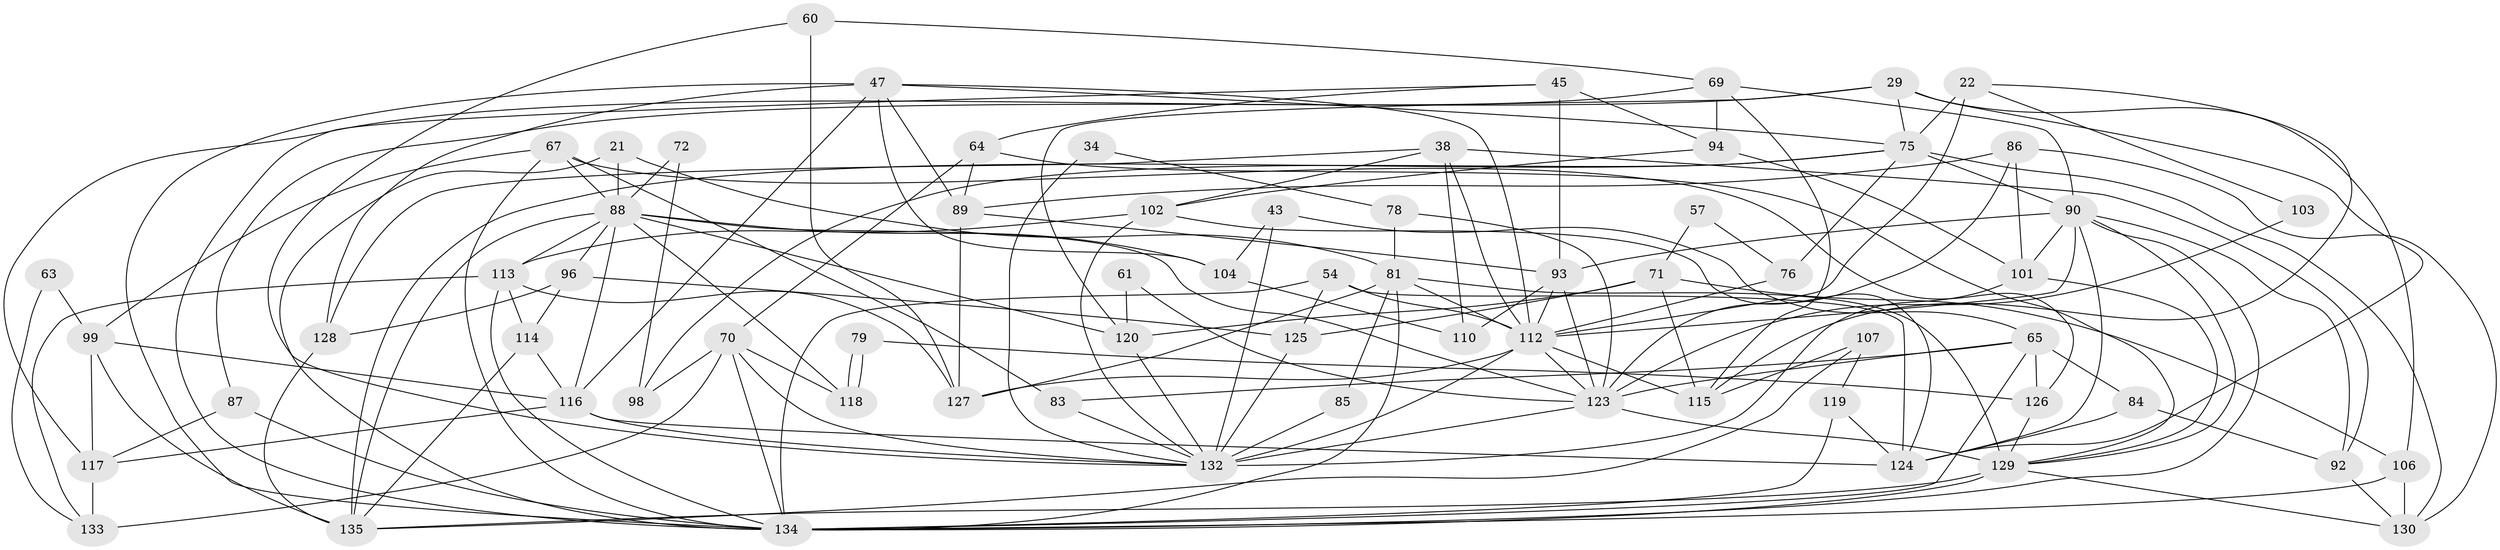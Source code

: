 // original degree distribution, {3: 0.23703703703703705, 5: 0.1925925925925926, 4: 0.26666666666666666, 2: 0.15555555555555556, 6: 0.1037037037037037, 7: 0.037037037037037035, 9: 0.007407407407407408}
// Generated by graph-tools (version 1.1) at 2025/50/03/09/25 04:50:36]
// undirected, 67 vertices, 166 edges
graph export_dot {
graph [start="1"]
  node [color=gray90,style=filled];
  21;
  22;
  29;
  34;
  38 [super="+10+12"];
  43;
  45 [super="+7"];
  47 [super="+5"];
  54 [super="+15"];
  57;
  60 [super="+33"];
  61;
  63;
  64;
  65 [super="+58"];
  67;
  69 [super="+59"];
  70 [super="+13+35"];
  71 [super="+27"];
  72;
  75 [super="+8+56"];
  76;
  78;
  79;
  81 [super="+4+20"];
  83 [super="+46"];
  84 [super="+42"];
  85;
  86;
  87;
  88 [super="+1+23+36+41"];
  89 [super="+68"];
  90 [super="+80"];
  92;
  93 [super="+82"];
  94 [super="+9"];
  96;
  98;
  99 [super="+73"];
  101 [super="+48"];
  102 [super="+37"];
  103;
  104;
  106;
  107;
  110;
  112 [super="+77+109"];
  113 [super="+44+100"];
  114;
  115 [super="+105"];
  116 [super="+95"];
  117;
  118;
  119;
  120 [super="+6"];
  123 [super="+40+97"];
  124 [super="+62"];
  125;
  126 [super="+66"];
  127 [super="+50"];
  128;
  129 [super="+74"];
  130 [super="+24"];
  132 [super="+111+131"];
  133 [super="+121"];
  134 [super="+17+55+122"];
  135 [super="+11"];
  21 -- 81 [weight=2];
  21 -- 134;
  21 -- 88;
  22 -- 115 [weight=2];
  22 -- 103;
  22 -- 112;
  22 -- 75 [weight=2];
  29 -- 120 [weight=2];
  29 -- 87;
  29 -- 106;
  29 -- 75;
  29 -- 124;
  34 -- 78;
  34 -- 132 [weight=2];
  38 -- 128;
  38 -- 112;
  38 -- 110;
  38 -- 92;
  38 -- 102;
  43 -- 132;
  43 -- 104;
  43 -- 65;
  45 -- 64;
  45 -- 94;
  45 -- 93 [weight=2];
  45 -- 134;
  47 -- 128;
  47 -- 112;
  47 -- 104 [weight=2];
  47 -- 116;
  47 -- 75;
  47 -- 89;
  47 -- 134;
  54 -- 125;
  54 -- 112 [weight=2];
  54 -- 134;
  54 -- 124;
  57 -- 76;
  57 -- 71;
  60 -- 127;
  60 -- 132;
  60 -- 69;
  61 -- 120;
  61 -- 123;
  63 -- 133;
  63 -- 99;
  64 -- 129;
  64 -- 70;
  64 -- 89;
  65 -- 84;
  65 -- 126;
  65 -- 83 [weight=2];
  65 -- 123 [weight=2];
  65 -- 134;
  67 -- 83;
  67 -- 126;
  67 -- 99;
  67 -- 88;
  67 -- 134;
  69 -- 117;
  69 -- 90;
  69 -- 115;
  69 -- 94;
  70 -- 118;
  70 -- 98;
  70 -- 132 [weight=2];
  70 -- 133;
  70 -- 134;
  71 -- 120;
  71 -- 115;
  71 -- 106;
  71 -- 125;
  72 -- 98;
  72 -- 88;
  75 -- 76;
  75 -- 98;
  75 -- 130;
  75 -- 135;
  75 -- 90;
  76 -- 112;
  78 -- 81;
  78 -- 123;
  79 -- 126 [weight=2];
  79 -- 118;
  79 -- 118;
  81 -- 129 [weight=4];
  81 -- 85;
  81 -- 112;
  81 -- 127;
  81 -- 134 [weight=2];
  83 -- 132;
  84 -- 92;
  84 -- 124;
  85 -- 132;
  86 -- 101;
  86 -- 89;
  86 -- 123;
  86 -- 130;
  87 -- 117;
  87 -- 134;
  88 -- 120 [weight=2];
  88 -- 116;
  88 -- 135;
  88 -- 104 [weight=3];
  88 -- 113 [weight=2];
  88 -- 118;
  88 -- 96;
  88 -- 123;
  89 -- 93;
  89 -- 127;
  90 -- 101 [weight=2];
  90 -- 93;
  90 -- 129;
  90 -- 134;
  90 -- 112 [weight=2];
  90 -- 92;
  90 -- 124;
  92 -- 130;
  93 -- 112;
  93 -- 123;
  93 -- 110;
  94 -- 101 [weight=2];
  94 -- 102;
  96 -- 114;
  96 -- 125;
  96 -- 128;
  99 -- 117 [weight=2];
  99 -- 116 [weight=2];
  99 -- 135;
  101 -- 132 [weight=3];
  101 -- 129;
  102 -- 132 [weight=2];
  102 -- 124;
  102 -- 113;
  103 -- 123;
  104 -- 110;
  106 -- 130;
  106 -- 134;
  107 -- 135;
  107 -- 119;
  107 -- 115;
  112 -- 132 [weight=5];
  112 -- 115;
  112 -- 123 [weight=2];
  112 -- 127;
  113 -- 114 [weight=2];
  113 -- 133;
  113 -- 134;
  113 -- 127;
  114 -- 135;
  114 -- 116;
  116 -- 117;
  116 -- 132 [weight=2];
  116 -- 124;
  117 -- 133 [weight=2];
  119 -- 134;
  119 -- 124;
  120 -- 132;
  123 -- 129;
  123 -- 132;
  125 -- 132;
  126 -- 129;
  128 -- 135;
  129 -- 135;
  129 -- 130;
  129 -- 134;
}
